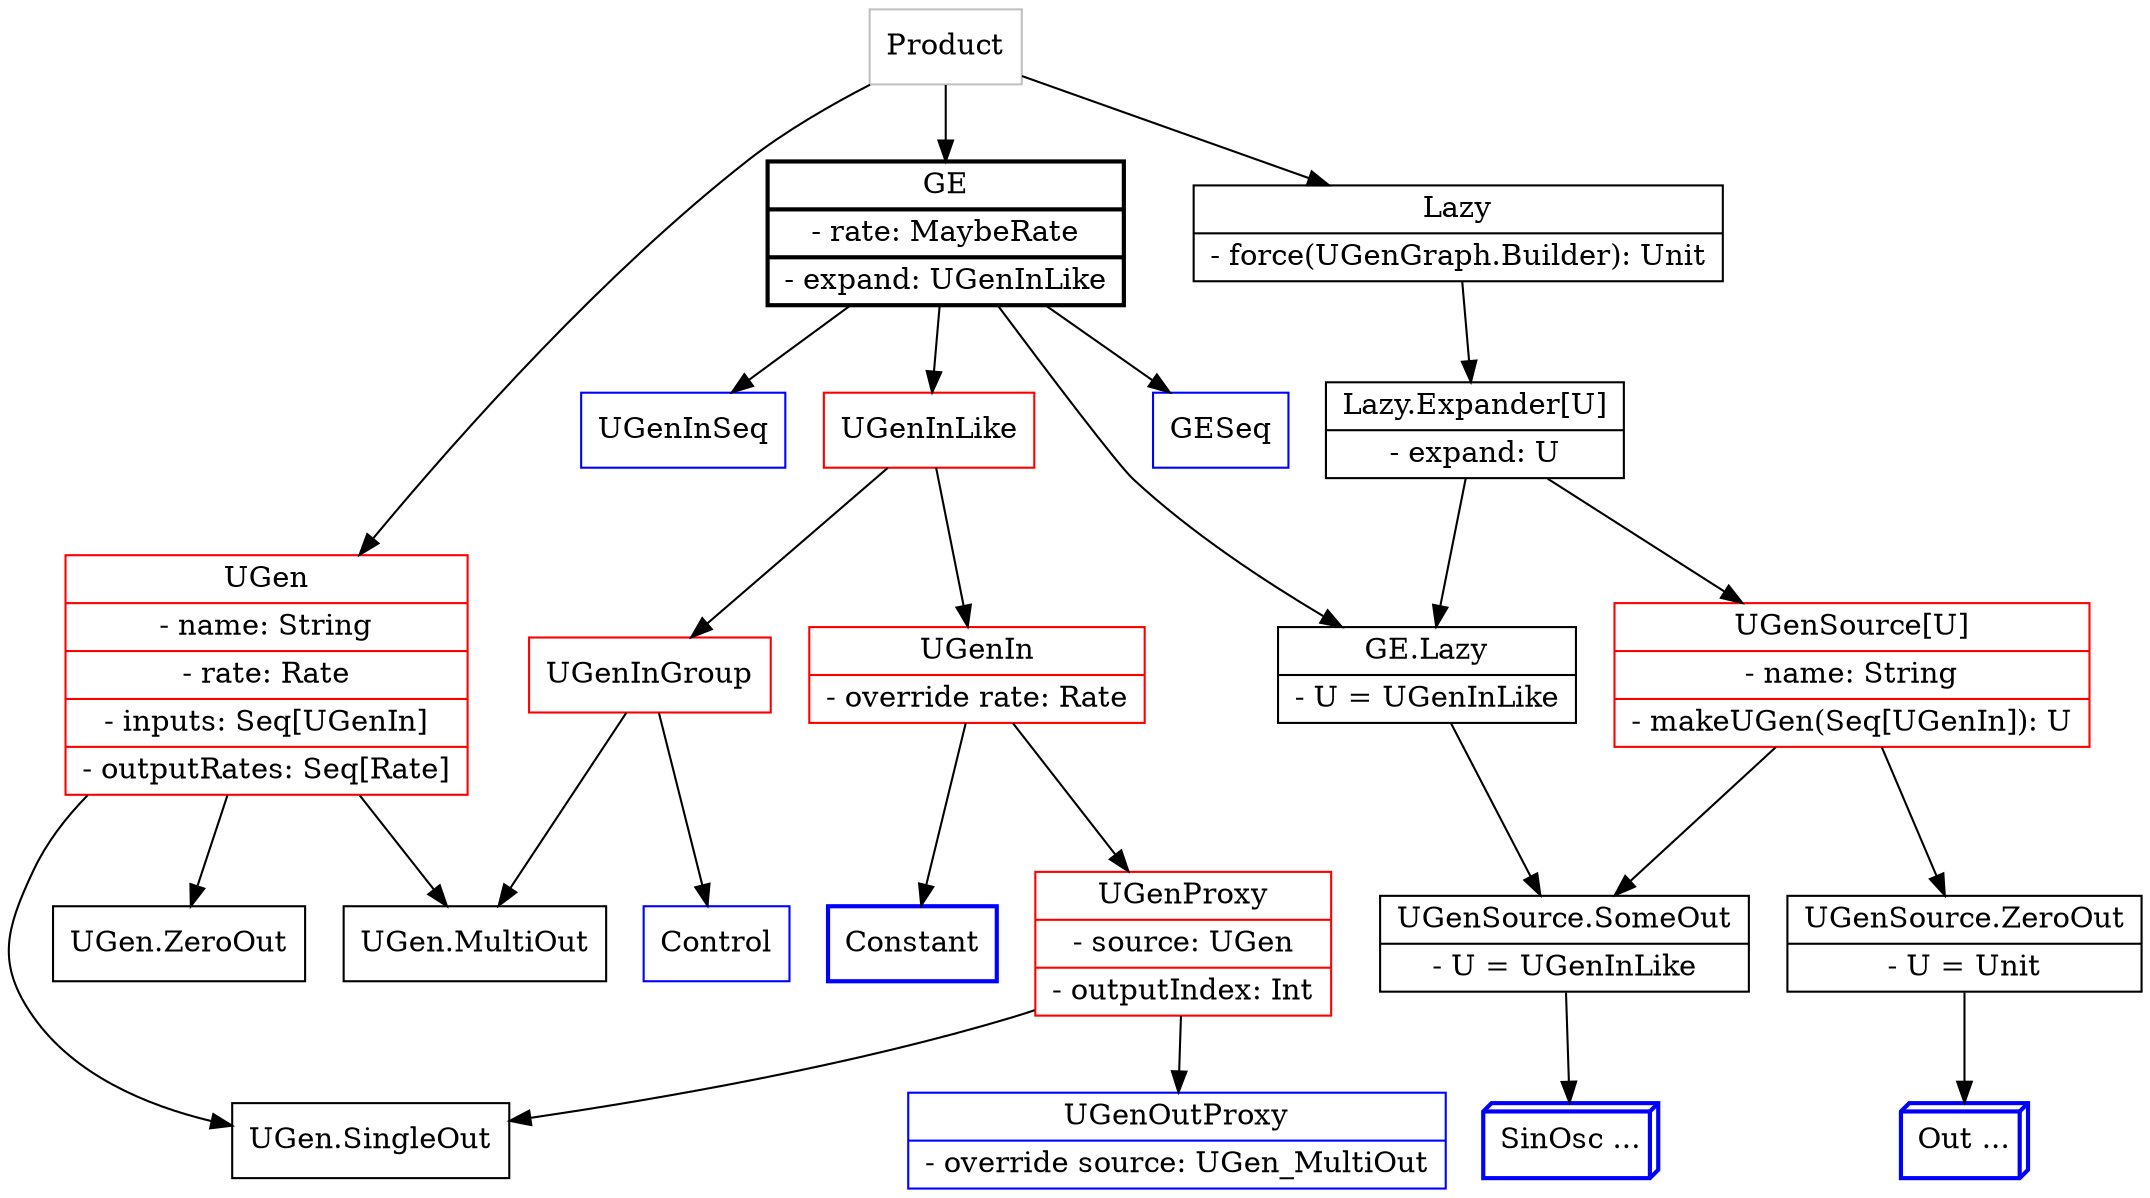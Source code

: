 digraph types {
  node [shape=record];

  Product [color=gray];
  GE [style=bold,label="{ GE | - rate: MaybeRate | - expand: UGenInLike }"];
  UGenInLike [color=red];
  UGenIn [color=red,label="{ UGenIn | - override rate: Rate }"];
  Constant [style=bold,color=blue];
  UGenProxy [color=red,label="{ UGenProxy | - source: UGen | - outputIndex: Int }"];
  UGenOutProxy [color=blue,label="{ UGenOutProxy | - override source: UGen_MultiOut }"];
  UGen [color=red,label="{ UGen | - name: String | - rate: Rate | - inputs: Seq[UGenIn] | - outputRates: Seq[Rate] }"];
  UGen_SingleOut [label="UGen.SingleOut"];
  UGen_ZeroOut [label="UGen.ZeroOut"];
  UGen_MultiOut [label="UGen.MultiOut"];
  UGenInGroup [color=red];
  Control [color=blue];
  GESeq [color=blue];
  UGenInSeq [color=blue];
  Lazy [label="{ Lazy | - force(UGenGraph.Builder): Unit }"]
  Lazy_Expander [label="{ Lazy.Expander[U] | - expand: U }"];
  UGenSource [color=red,label="{ UGenSource[U] | - name: String | - makeUGen(Seq[UGenIn]): U }"]
  UGenSource_ZeroOut [label="{ UGenSource.ZeroOut | - U = Unit }"];
  UGenSource_SomeOut [label="{ UGenSource.SomeOut | - U = UGenInLike }"];
  SinOsc [style=bold,shape=box3d,color=blue,label="SinOsc ..."];
  Out [style=bold,shape=box3d,color=blue,label="Out ..."];
  GE_Lazy [label="{ GE.Lazy | - U = UGenInLike }"];

  Product -> GE;
  Product -> UGen;
  Product -> Lazy;
  GE -> UGenInLike;
  GE -> GESeq;
  GE -> UGenInSeq;
  GE -> GE_Lazy;
  GE_Lazy -> UGenSource_SomeOut;
  UGenInLike -> UGenIn;
  UGenInLike -> UGenInGroup;
  UGenInGroup -> Control;
  UGenInGroup -> UGen_MultiOut;
  UGenIn -> Constant;
  UGenIn -> UGenProxy;
  UGenProxy -> UGen_SingleOut;
  UGenProxy -> UGenOutProxy;
  UGen -> UGen_ZeroOut;
  UGen -> UGen_SingleOut;
  UGen -> UGen_MultiOut;

  Lazy -> Lazy_Expander;
  Lazy_Expander -> GE_Lazy;
  Lazy_Expander -> UGenSource;
  UGenSource -> UGenSource_ZeroOut;
  UGenSource -> UGenSource_SomeOut;
  UGenSource_ZeroOut -> Out;
  UGenSource_SomeOut -> SinOsc;
}
